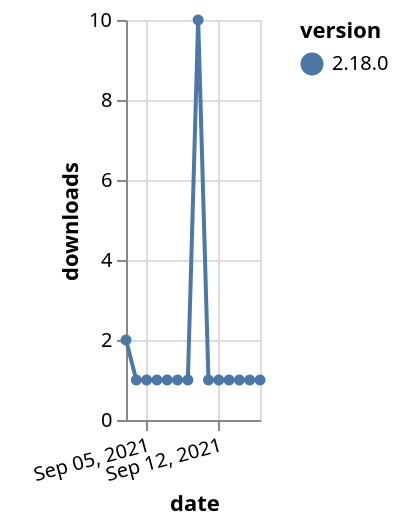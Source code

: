 {"$schema": "https://vega.github.io/schema/vega-lite/v5.json", "description": "A simple bar chart with embedded data.", "data": {"values": [{"date": "2021-09-03", "total": 488, "delta": 2, "version": "2.18.0"}, {"date": "2021-09-04", "total": 489, "delta": 1, "version": "2.18.0"}, {"date": "2021-09-05", "total": 490, "delta": 1, "version": "2.18.0"}, {"date": "2021-09-06", "total": 491, "delta": 1, "version": "2.18.0"}, {"date": "2021-09-07", "total": 492, "delta": 1, "version": "2.18.0"}, {"date": "2021-09-08", "total": 493, "delta": 1, "version": "2.18.0"}, {"date": "2021-09-09", "total": 494, "delta": 1, "version": "2.18.0"}, {"date": "2021-09-10", "total": 504, "delta": 10, "version": "2.18.0"}, {"date": "2021-09-11", "total": 505, "delta": 1, "version": "2.18.0"}, {"date": "2021-09-12", "total": 506, "delta": 1, "version": "2.18.0"}, {"date": "2021-09-13", "total": 507, "delta": 1, "version": "2.18.0"}, {"date": "2021-09-14", "total": 508, "delta": 1, "version": "2.18.0"}, {"date": "2021-09-15", "total": 509, "delta": 1, "version": "2.18.0"}, {"date": "2021-09-16", "total": 510, "delta": 1, "version": "2.18.0"}]}, "width": "container", "mark": {"type": "line", "point": {"filled": true}}, "encoding": {"x": {"field": "date", "type": "temporal", "timeUnit": "yearmonthdate", "title": "date", "axis": {"labelAngle": -15}}, "y": {"field": "delta", "type": "quantitative", "title": "downloads"}, "color": {"field": "version", "type": "nominal"}, "tooltip": {"field": "delta"}}}
